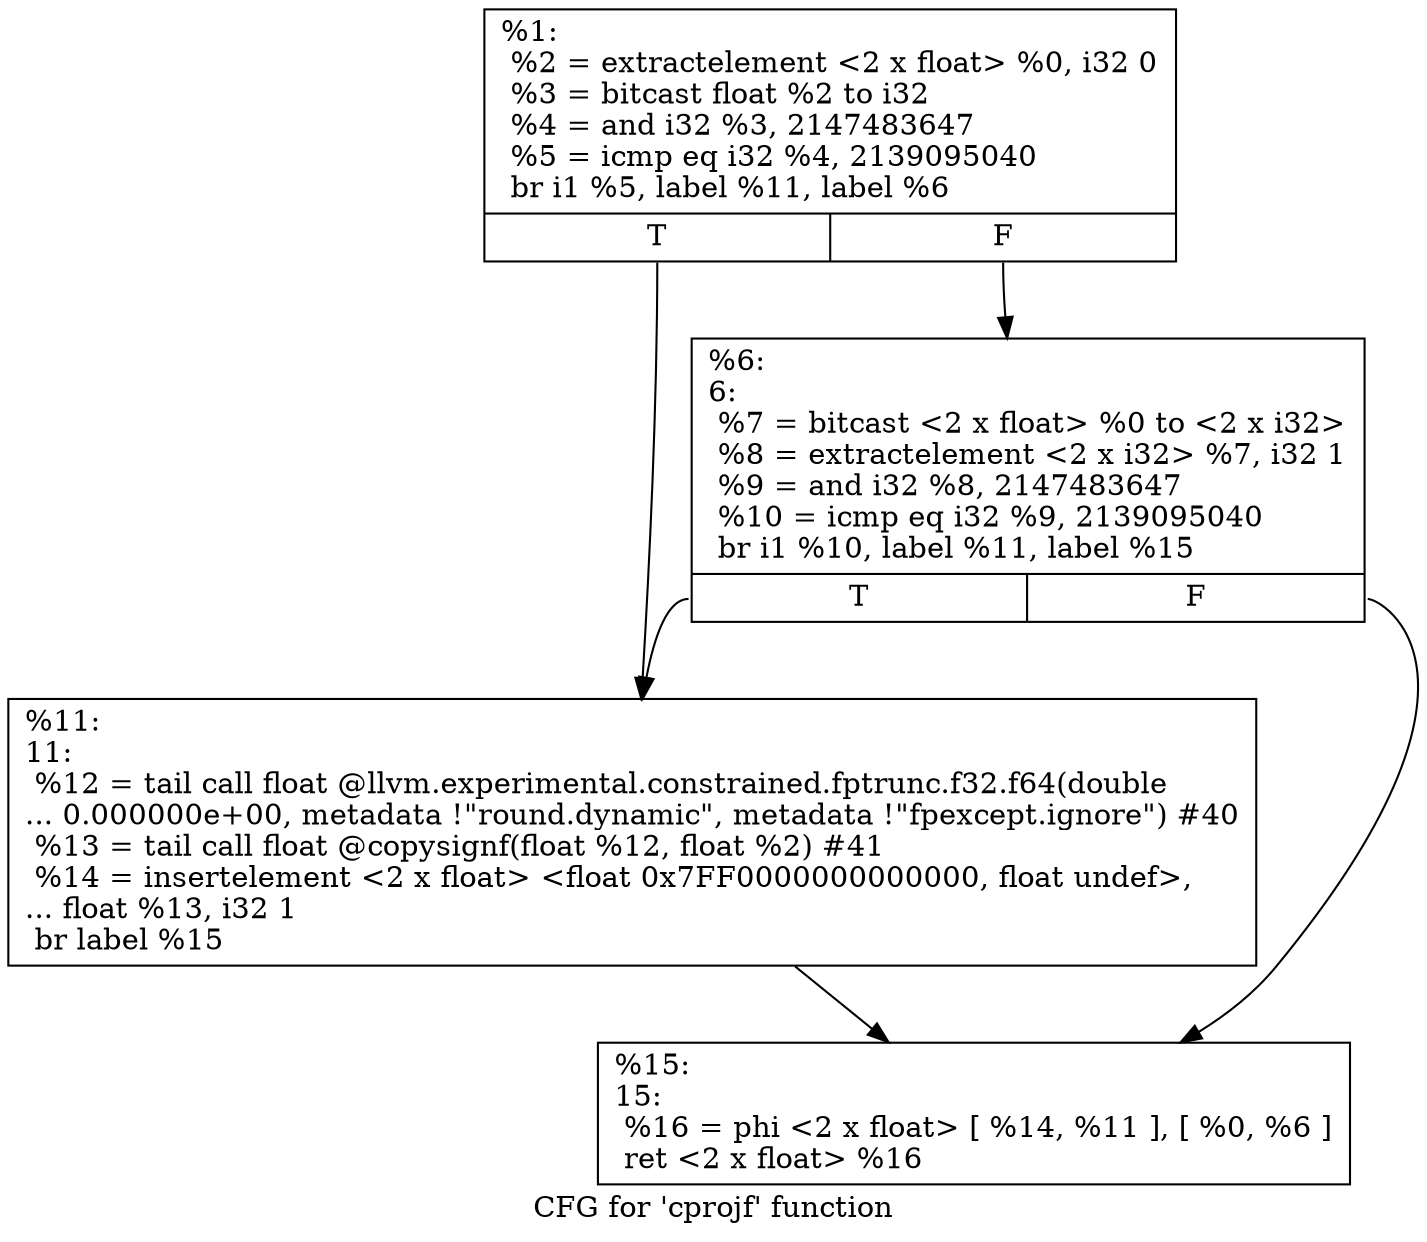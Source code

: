 digraph "CFG for 'cprojf' function" {
	label="CFG for 'cprojf' function";

	Node0x1bf38b0 [shape=record,label="{%1:\l  %2 = extractelement \<2 x float\> %0, i32 0\l  %3 = bitcast float %2 to i32\l  %4 = and i32 %3, 2147483647\l  %5 = icmp eq i32 %4, 2139095040\l  br i1 %5, label %11, label %6\l|{<s0>T|<s1>F}}"];
	Node0x1bf38b0:s0 -> Node0x1bf3950;
	Node0x1bf38b0:s1 -> Node0x1bf3900;
	Node0x1bf3900 [shape=record,label="{%6:\l6:                                                \l  %7 = bitcast \<2 x float\> %0 to \<2 x i32\>\l  %8 = extractelement \<2 x i32\> %7, i32 1\l  %9 = and i32 %8, 2147483647\l  %10 = icmp eq i32 %9, 2139095040\l  br i1 %10, label %11, label %15\l|{<s0>T|<s1>F}}"];
	Node0x1bf3900:s0 -> Node0x1bf3950;
	Node0x1bf3900:s1 -> Node0x1bf39a0;
	Node0x1bf3950 [shape=record,label="{%11:\l11:                                               \l  %12 = tail call float @llvm.experimental.constrained.fptrunc.f32.f64(double\l... 0.000000e+00, metadata !\"round.dynamic\", metadata !\"fpexcept.ignore\") #40\l  %13 = tail call float @copysignf(float %12, float %2) #41\l  %14 = insertelement \<2 x float\> \<float 0x7FF0000000000000, float undef\>,\l... float %13, i32 1\l  br label %15\l}"];
	Node0x1bf3950 -> Node0x1bf39a0;
	Node0x1bf39a0 [shape=record,label="{%15:\l15:                                               \l  %16 = phi \<2 x float\> [ %14, %11 ], [ %0, %6 ]\l  ret \<2 x float\> %16\l}"];
}
